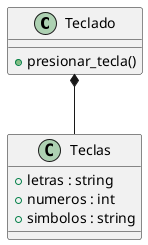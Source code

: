 @startuml b1-Teclado
Class Teclado{
    + presionar_tecla()
}
Class Teclas{
    + letras : string
    + numeros : int
    + simbolos : string
    
}
Teclado *--  Teclas
@enduml